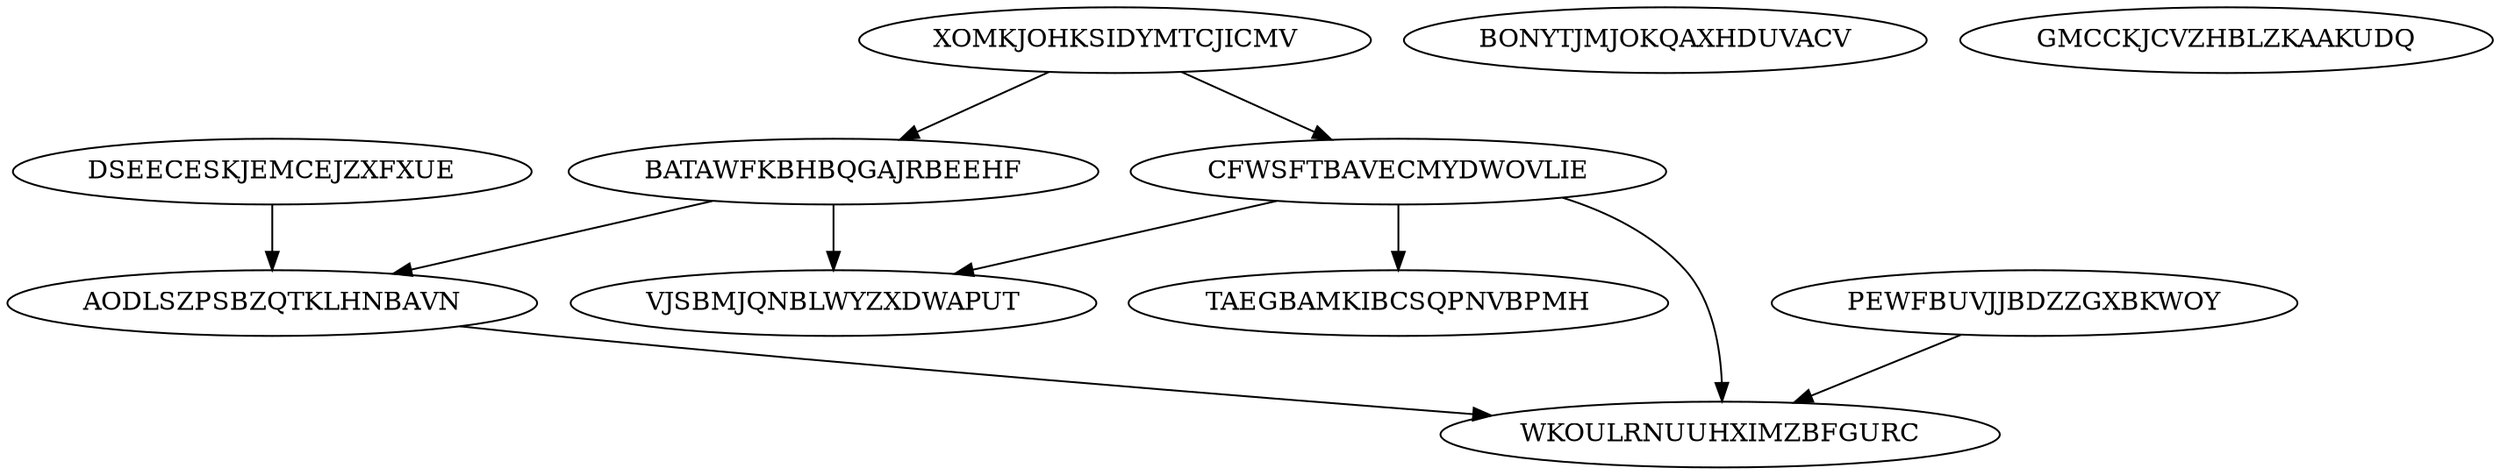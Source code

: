 digraph N11M10 {
	XOMKJOHKSIDYMTCJICMV	[Weight=20];
	BONYTJMJOKQAXHDUVACV	[Weight=20];
	BATAWFKBHBQGAJRBEEHF	[Weight=12];
	DSEECESKJEMCEJZXFXUE	[Weight=14];
	CFWSFTBAVECMYDWOVLIE	[Weight=16];
	AODLSZPSBZQTKLHNBAVN	[Weight=17];
	GMCCKJCVZHBLZKAAKUDQ	[Weight=19];
	VJSBMJQNBLWYZXDWAPUT	[Weight=12];
	TAEGBAMKIBCSQPNVBPMH	[Weight=20];
	PEWFBUVJJBDZZGXBKWOY	[Weight=19];
	WKOULRNUUHXIMZBFGURC	[Weight=11];
	CFWSFTBAVECMYDWOVLIE -> VJSBMJQNBLWYZXDWAPUT [Weight=11];
	XOMKJOHKSIDYMTCJICMV -> BATAWFKBHBQGAJRBEEHF [Weight=12];
	CFWSFTBAVECMYDWOVLIE -> WKOULRNUUHXIMZBFGURC [Weight=18];
	BATAWFKBHBQGAJRBEEHF -> AODLSZPSBZQTKLHNBAVN [Weight=14];
	XOMKJOHKSIDYMTCJICMV -> CFWSFTBAVECMYDWOVLIE [Weight=10];
	CFWSFTBAVECMYDWOVLIE -> TAEGBAMKIBCSQPNVBPMH [Weight=10];
	BATAWFKBHBQGAJRBEEHF -> VJSBMJQNBLWYZXDWAPUT [Weight=19];
	PEWFBUVJJBDZZGXBKWOY -> WKOULRNUUHXIMZBFGURC [Weight=17];
	DSEECESKJEMCEJZXFXUE -> AODLSZPSBZQTKLHNBAVN [Weight=18];
	AODLSZPSBZQTKLHNBAVN -> WKOULRNUUHXIMZBFGURC [Weight=12];
}
